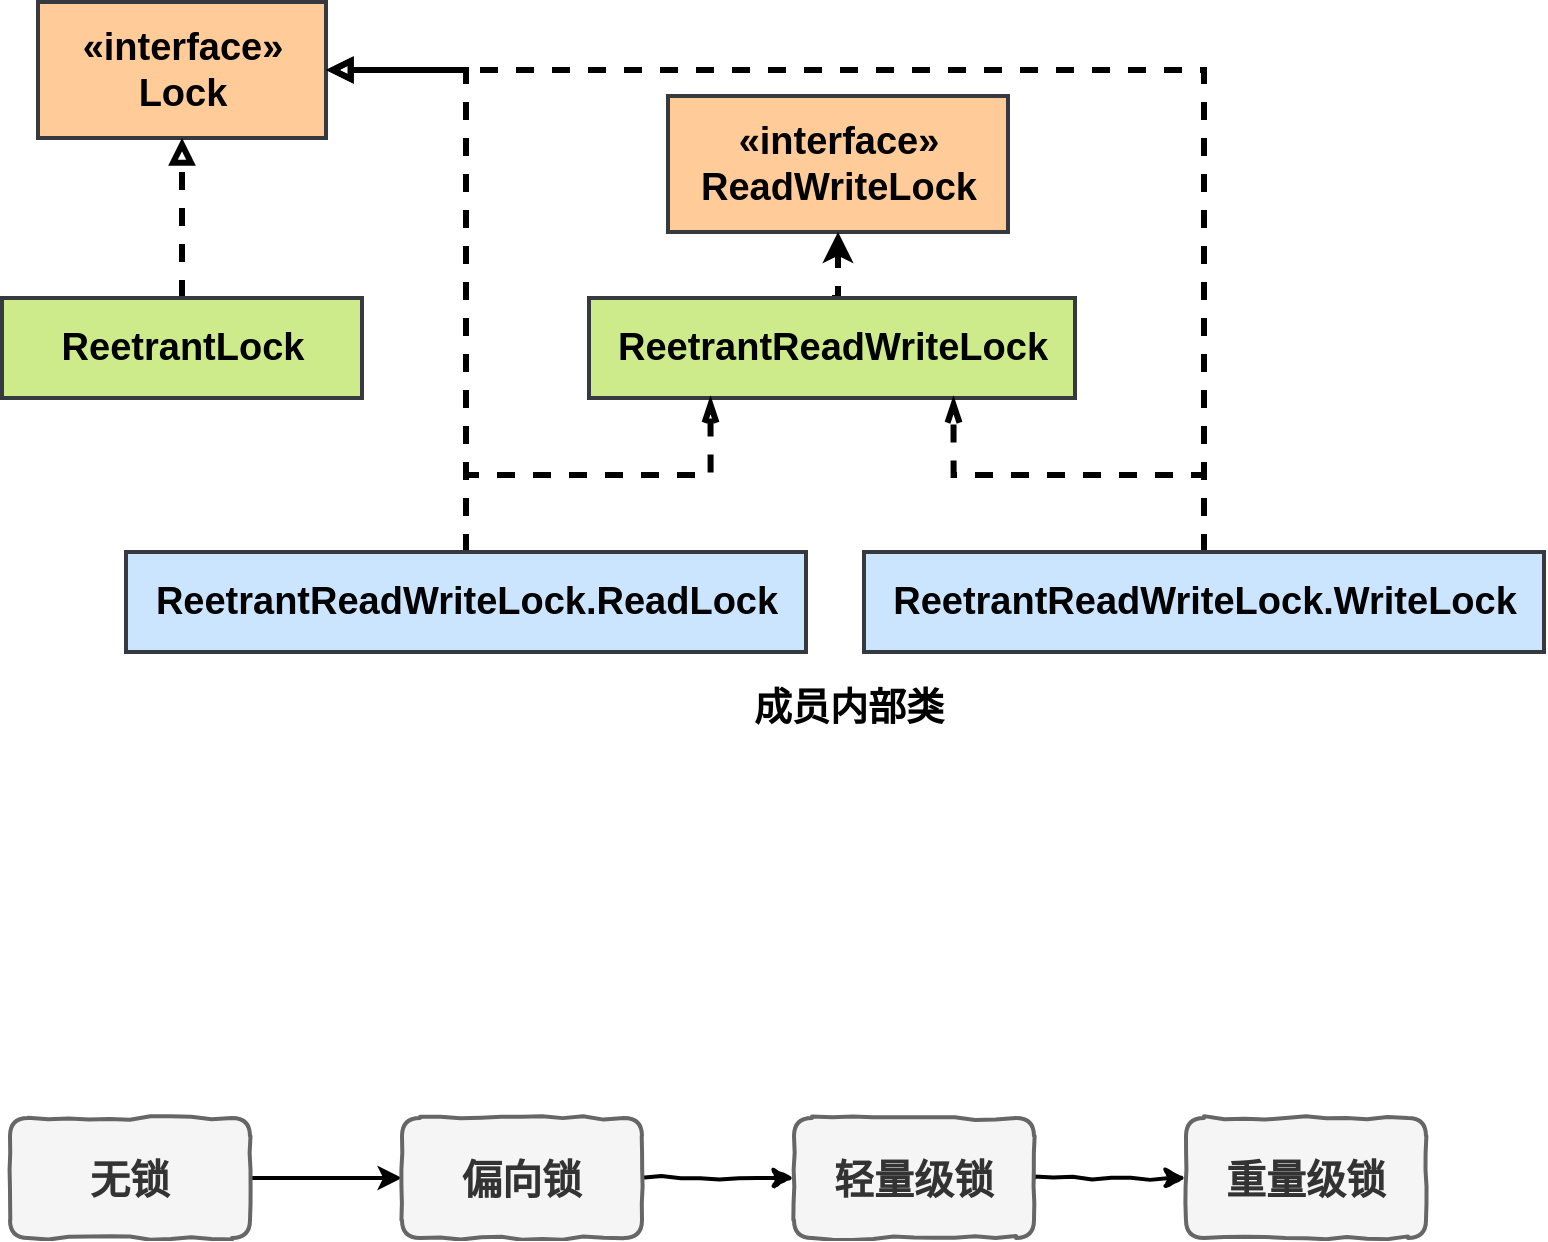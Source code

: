<mxfile version="13.0.3" type="device"><diagram id="9KtCxG1ydyJ_5TR7uTdZ" name="Page-1"><mxGraphModel dx="1381" dy="567" grid="0" gridSize="10" guides="1" tooltips="1" connect="1" arrows="1" fold="1" page="0" pageScale="1" pageWidth="827" pageHeight="1169" math="0" shadow="0"><root><mxCell id="0"/><mxCell id="1" parent="0"/><mxCell id="aqc4X7M9zKN07fs9eJBI-2" value="«interface»&lt;br style=&quot;font-size: 19px&quot;&gt;&lt;span style=&quot;font-size: 19px&quot;&gt;Lock&lt;/span&gt;" style="html=1;strokeWidth=2;fontSize=19;fontStyle=1;fillColor=#ffcc99;strokeColor=#36393d;" parent="1" vertex="1"><mxGeometry x="-15" y="269" width="144" height="68" as="geometry"/></mxCell><mxCell id="aqc4X7M9zKN07fs9eJBI-3" value="«interface»&lt;br style=&quot;font-size: 19px&quot;&gt;&lt;span style=&quot;font-size: 19px&quot;&gt;ReadWriteLock&lt;/span&gt;" style="html=1;strokeWidth=2;fontSize=19;fontStyle=1;fillColor=#ffcc99;strokeColor=#36393d;" parent="1" vertex="1"><mxGeometry x="300" y="316" width="170" height="68" as="geometry"/></mxCell><mxCell id="aqc4X7M9zKN07fs9eJBI-9" style="edgeStyle=orthogonalEdgeStyle;rounded=0;orthogonalLoop=1;jettySize=auto;html=1;exitX=0.5;exitY=0;exitDx=0;exitDy=0;entryX=0.5;entryY=1;entryDx=0;entryDy=0;dashed=1;startArrow=none;startFill=0;strokeWidth=3;fontSize=19;fontColor=#000000;" parent="1" source="aqc4X7M9zKN07fs9eJBI-4" target="aqc4X7M9zKN07fs9eJBI-3" edge="1"><mxGeometry relative="1" as="geometry"/></mxCell><mxCell id="aqc4X7M9zKN07fs9eJBI-4" value="ReetrantReadWriteLock" style="html=1;strokeWidth=2;fontSize=19;fontStyle=1;fillColor=#cdeb8b;strokeColor=#36393d;" parent="1" vertex="1"><mxGeometry x="260.5" y="417" width="243" height="50" as="geometry"/></mxCell><mxCell id="aqc4X7M9zKN07fs9eJBI-8" style="edgeStyle=orthogonalEdgeStyle;rounded=0;orthogonalLoop=1;jettySize=auto;html=1;entryX=0.5;entryY=1;entryDx=0;entryDy=0;dashed=1;startArrow=none;startFill=0;strokeWidth=3;fontSize=19;fontColor=#000000;endArrow=block;endFill=0;" parent="1" source="aqc4X7M9zKN07fs9eJBI-5" target="aqc4X7M9zKN07fs9eJBI-2" edge="1"><mxGeometry relative="1" as="geometry"/></mxCell><mxCell id="aqc4X7M9zKN07fs9eJBI-5" value="ReetrantLock" style="html=1;strokeWidth=2;fontSize=19;fontStyle=1;fillColor=#cdeb8b;strokeColor=#36393d;" parent="1" vertex="1"><mxGeometry x="-33" y="417" width="180" height="50" as="geometry"/></mxCell><mxCell id="aqc4X7M9zKN07fs9eJBI-10" style="edgeStyle=orthogonalEdgeStyle;rounded=0;orthogonalLoop=1;jettySize=auto;html=1;exitX=0.5;exitY=0;exitDx=0;exitDy=0;entryX=1;entryY=0.5;entryDx=0;entryDy=0;dashed=1;startArrow=none;startFill=0;strokeWidth=3;fontSize=19;fontColor=#000000;endArrow=block;endFill=0;" parent="1" source="aqc4X7M9zKN07fs9eJBI-6" target="aqc4X7M9zKN07fs9eJBI-2" edge="1"><mxGeometry relative="1" as="geometry"/></mxCell><mxCell id="aqc4X7M9zKN07fs9eJBI-13" style="edgeStyle=orthogonalEdgeStyle;rounded=0;orthogonalLoop=1;jettySize=auto;html=1;exitX=0.5;exitY=0;exitDx=0;exitDy=0;entryX=0.25;entryY=1;entryDx=0;entryDy=0;dashed=1;startArrow=none;startFill=0;endArrow=openThin;endFill=0;strokeWidth=3;fontSize=19;fontColor=#000000;" parent="1" source="aqc4X7M9zKN07fs9eJBI-6" target="aqc4X7M9zKN07fs9eJBI-4" edge="1"><mxGeometry relative="1" as="geometry"/></mxCell><mxCell id="aqc4X7M9zKN07fs9eJBI-6" value="ReetrantReadWriteLock.ReadLock" style="html=1;strokeWidth=2;fontSize=19;fontStyle=1;fillColor=#cce5ff;strokeColor=#36393d;" parent="1" vertex="1"><mxGeometry x="29" y="544" width="340" height="50" as="geometry"/></mxCell><mxCell id="aqc4X7M9zKN07fs9eJBI-11" style="edgeStyle=orthogonalEdgeStyle;rounded=0;orthogonalLoop=1;jettySize=auto;html=1;exitX=0.5;exitY=0;exitDx=0;exitDy=0;dashed=1;startArrow=none;startFill=0;strokeWidth=3;fontSize=19;fontColor=#000000;entryX=1;entryY=0.5;entryDx=0;entryDy=0;endArrow=block;endFill=0;" parent="1" source="aqc4X7M9zKN07fs9eJBI-7" target="aqc4X7M9zKN07fs9eJBI-2" edge="1"><mxGeometry relative="1" as="geometry"><mxPoint x="382.857" y="469.571" as="targetPoint"/></mxGeometry></mxCell><mxCell id="aqc4X7M9zKN07fs9eJBI-14" style="edgeStyle=orthogonalEdgeStyle;rounded=0;orthogonalLoop=1;jettySize=auto;html=1;exitX=0.5;exitY=0;exitDx=0;exitDy=0;dashed=1;startArrow=none;startFill=0;endArrow=openThin;endFill=0;strokeWidth=3;fontSize=19;fontColor=#000000;entryX=0.75;entryY=1;entryDx=0;entryDy=0;" parent="1" source="aqc4X7M9zKN07fs9eJBI-7" target="aqc4X7M9zKN07fs9eJBI-4" edge="1"><mxGeometry relative="1" as="geometry"><mxPoint x="381" y="465" as="targetPoint"/></mxGeometry></mxCell><mxCell id="aqc4X7M9zKN07fs9eJBI-7" value="ReetrantReadWriteLock.WriteLock" style="html=1;strokeWidth=2;fontSize=19;fontStyle=1;fillColor=#cce5ff;strokeColor=#36393d;" parent="1" vertex="1"><mxGeometry x="398" y="544" width="340" height="50" as="geometry"/></mxCell><mxCell id="aqc4X7M9zKN07fs9eJBI-12" value="&lt;b&gt;成员内部类&lt;/b&gt;" style="text;html=1;align=center;verticalAlign=middle;resizable=0;points=[];autosize=1;fontSize=19;fontColor=#000000;" parent="1" vertex="1"><mxGeometry x="337" y="608" width="105" height="27" as="geometry"/></mxCell><mxCell id="LP1Oyk73OM5XDIIxQ-By-5" style="edgeStyle=none;rounded=0;comic=0;orthogonalLoop=1;jettySize=auto;html=1;exitX=1;exitY=0.5;exitDx=0;exitDy=0;entryX=0;entryY=0.5;entryDx=0;entryDy=0;strokeWidth=2;fontSize=20;" edge="1" parent="1" source="LP1Oyk73OM5XDIIxQ-By-1" target="LP1Oyk73OM5XDIIxQ-By-2"><mxGeometry relative="1" as="geometry"/></mxCell><mxCell id="LP1Oyk73OM5XDIIxQ-By-1" value="无锁" style="rounded=1;whiteSpace=wrap;html=1;comic=1;strokeWidth=2;fontSize=20;fillColor=#f5f5f5;strokeColor=#666666;fontColor=#333333;fontStyle=1" vertex="1" parent="1"><mxGeometry x="-29" y="827" width="120" height="60" as="geometry"/></mxCell><mxCell id="LP1Oyk73OM5XDIIxQ-By-6" style="edgeStyle=none;rounded=0;comic=1;orthogonalLoop=1;jettySize=auto;html=1;exitX=1;exitY=0.5;exitDx=0;exitDy=0;entryX=0;entryY=0.5;entryDx=0;entryDy=0;strokeWidth=2;fontSize=20;" edge="1" parent="1" source="LP1Oyk73OM5XDIIxQ-By-2" target="LP1Oyk73OM5XDIIxQ-By-3"><mxGeometry relative="1" as="geometry"/></mxCell><mxCell id="LP1Oyk73OM5XDIIxQ-By-2" value="偏向锁" style="rounded=1;whiteSpace=wrap;html=1;comic=1;strokeWidth=2;fontSize=20;fillColor=#f5f5f5;strokeColor=#666666;fontColor=#333333;fontStyle=1" vertex="1" parent="1"><mxGeometry x="167" y="827" width="120" height="60" as="geometry"/></mxCell><mxCell id="LP1Oyk73OM5XDIIxQ-By-7" value="" style="edgeStyle=none;rounded=0;comic=1;orthogonalLoop=1;jettySize=auto;html=1;strokeWidth=2;fontSize=20;" edge="1" parent="1" source="LP1Oyk73OM5XDIIxQ-By-3" target="LP1Oyk73OM5XDIIxQ-By-4"><mxGeometry relative="1" as="geometry"/></mxCell><mxCell id="LP1Oyk73OM5XDIIxQ-By-3" value="轻量级锁" style="rounded=1;whiteSpace=wrap;html=1;comic=1;strokeWidth=2;fontSize=20;fillColor=#f5f5f5;strokeColor=#666666;fontColor=#333333;fontStyle=1" vertex="1" parent="1"><mxGeometry x="363" y="827" width="120" height="60" as="geometry"/></mxCell><mxCell id="LP1Oyk73OM5XDIIxQ-By-4" value="重量级锁" style="rounded=1;whiteSpace=wrap;html=1;comic=1;strokeWidth=2;fontSize=20;fillColor=#f5f5f5;strokeColor=#666666;fontColor=#333333;fontStyle=1" vertex="1" parent="1"><mxGeometry x="559" y="827" width="120" height="60" as="geometry"/></mxCell></root></mxGraphModel></diagram></mxfile>